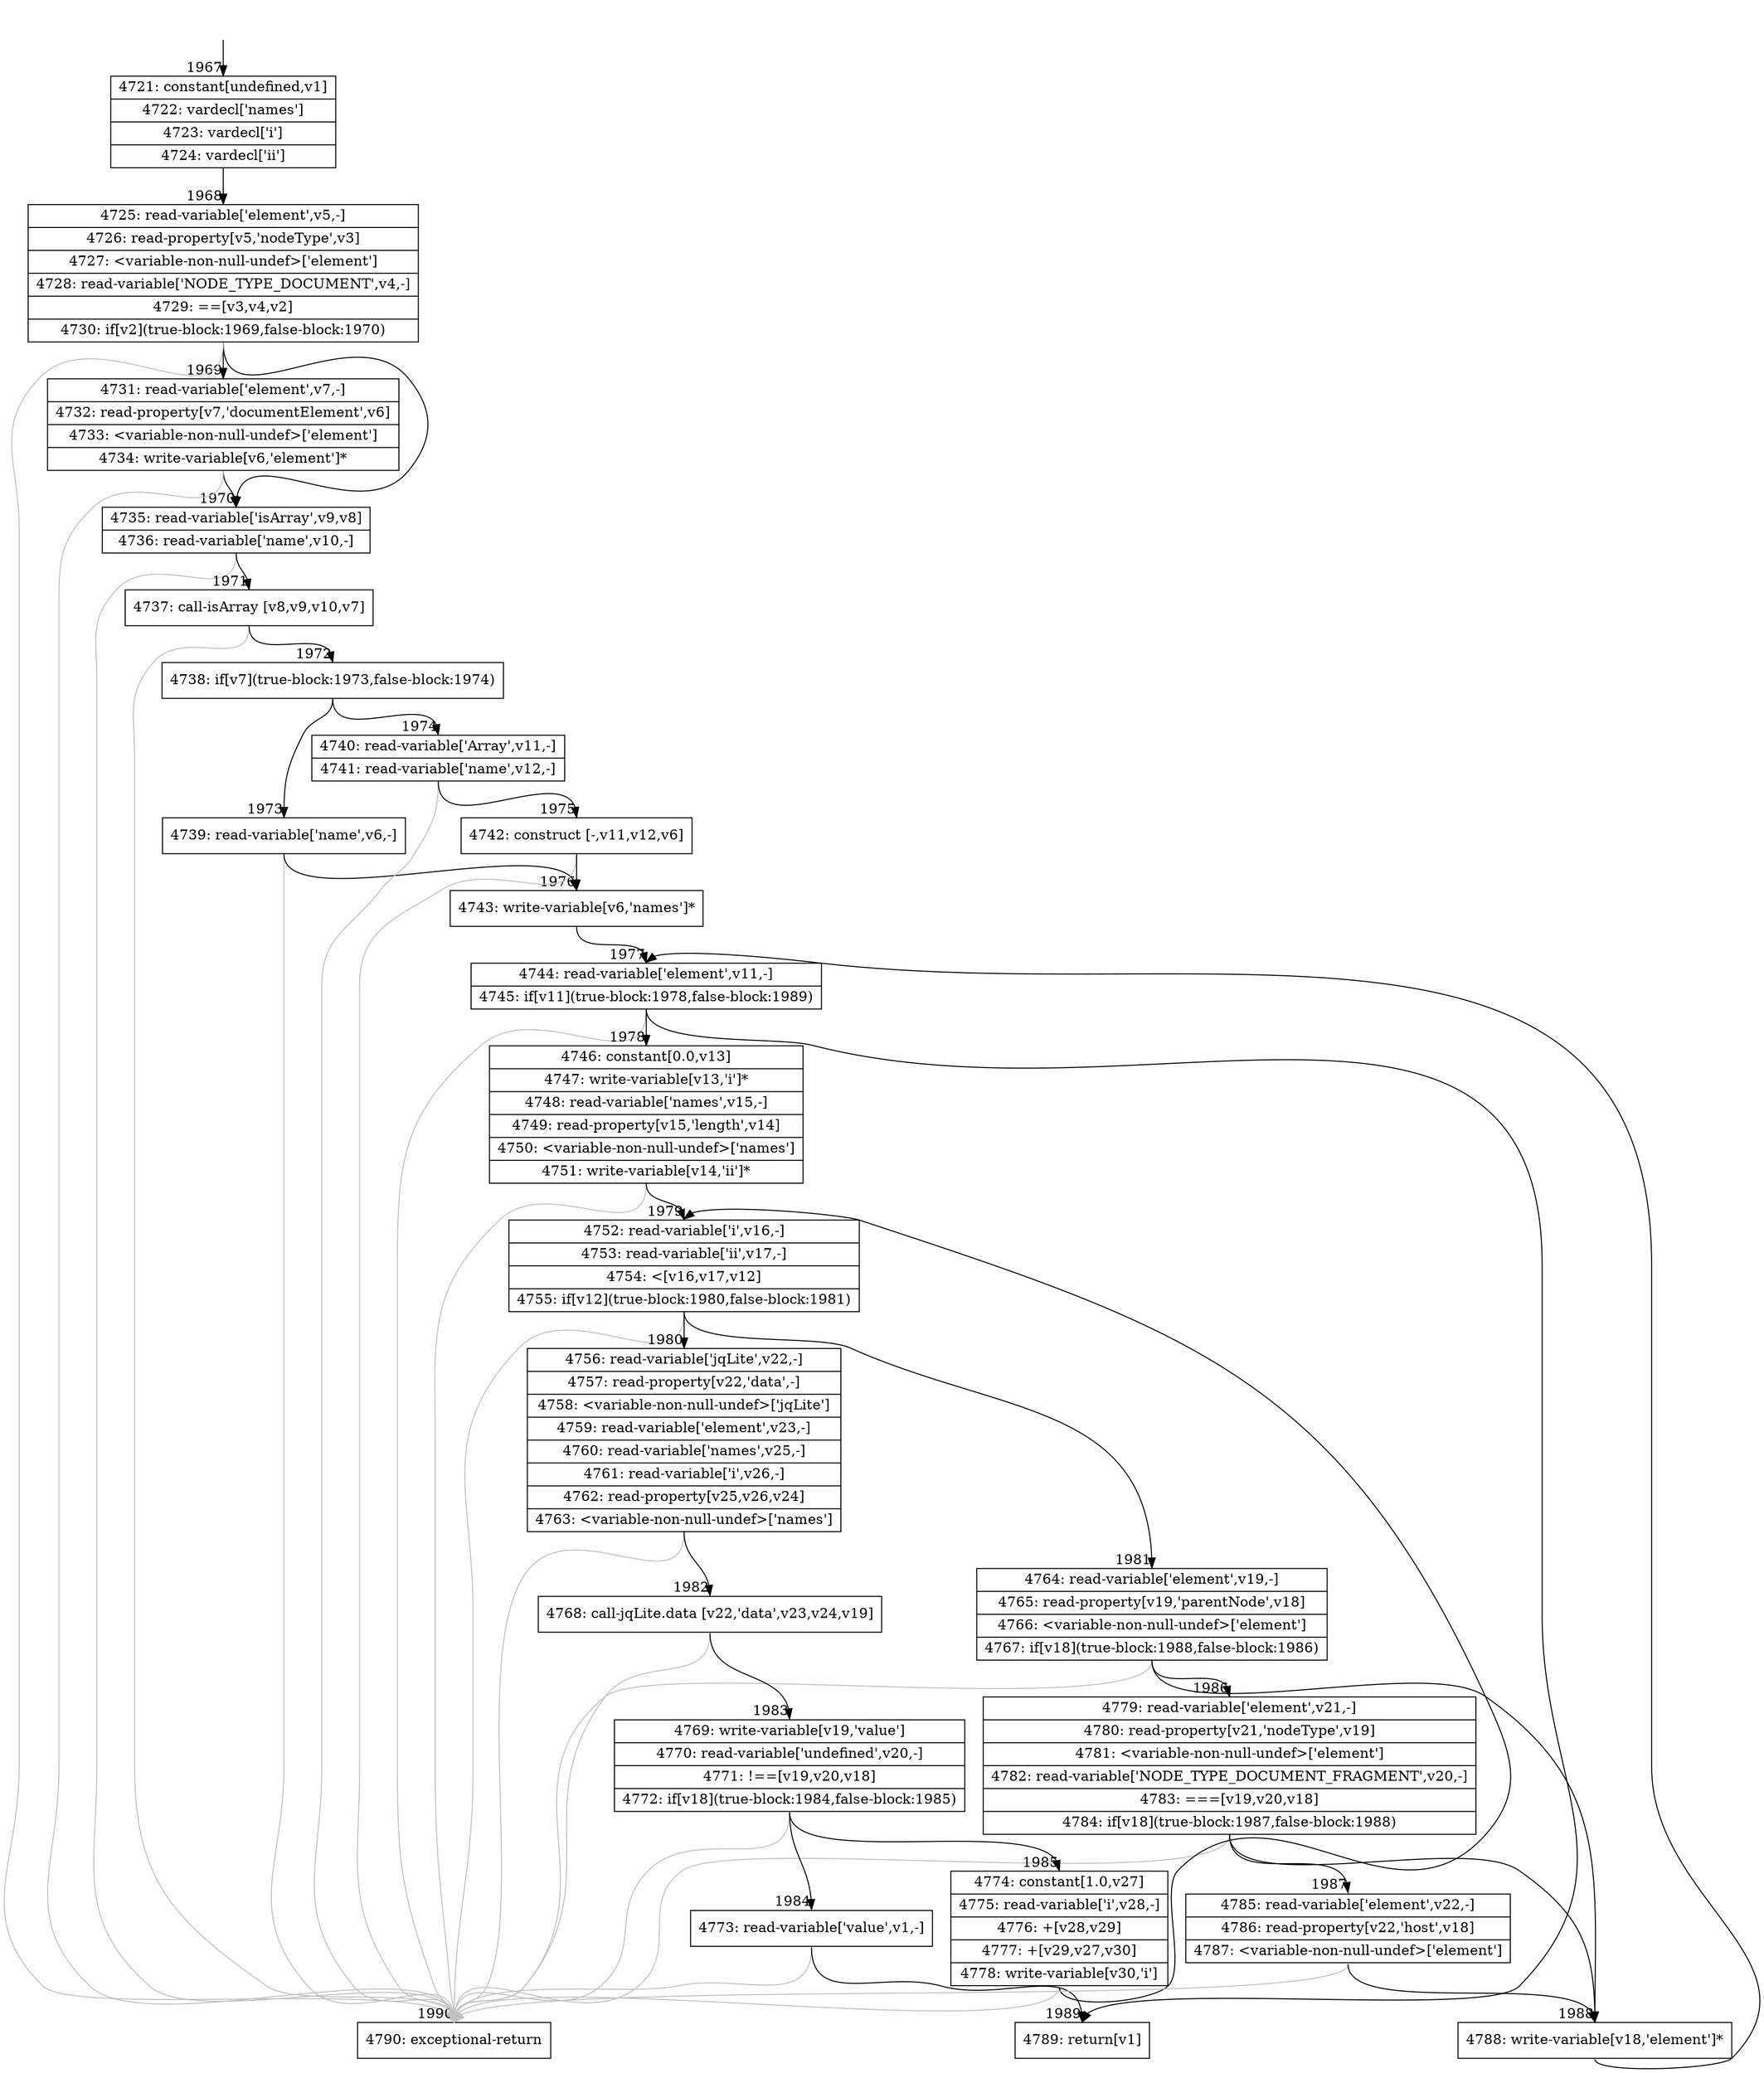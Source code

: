 digraph {
rankdir="TD"
BB_entry146[shape=none,label=""];
BB_entry146 -> BB1967 [tailport=s, headport=n, headlabel="    1967"]
BB1967 [shape=record label="{4721: constant[undefined,v1]|4722: vardecl['names']|4723: vardecl['i']|4724: vardecl['ii']}" ] 
BB1967 -> BB1968 [tailport=s, headport=n, headlabel="      1968"]
BB1968 [shape=record label="{4725: read-variable['element',v5,-]|4726: read-property[v5,'nodeType',v3]|4727: \<variable-non-null-undef\>['element']|4728: read-variable['NODE_TYPE_DOCUMENT',v4,-]|4729: ==[v3,v4,v2]|4730: if[v2](true-block:1969,false-block:1970)}" ] 
BB1968 -> BB1969 [tailport=s, headport=n, headlabel="      1969"]
BB1968 -> BB1970 [tailport=s, headport=n, headlabel="      1970"]
BB1968 -> BB1990 [tailport=s, headport=n, color=gray, headlabel="      1990"]
BB1969 [shape=record label="{4731: read-variable['element',v7,-]|4732: read-property[v7,'documentElement',v6]|4733: \<variable-non-null-undef\>['element']|4734: write-variable[v6,'element']*}" ] 
BB1969 -> BB1970 [tailport=s, headport=n]
BB1969 -> BB1990 [tailport=s, headport=n, color=gray]
BB1970 [shape=record label="{4735: read-variable['isArray',v9,v8]|4736: read-variable['name',v10,-]}" ] 
BB1970 -> BB1971 [tailport=s, headport=n, headlabel="      1971"]
BB1970 -> BB1990 [tailport=s, headport=n, color=gray]
BB1971 [shape=record label="{4737: call-isArray [v8,v9,v10,v7]}" ] 
BB1971 -> BB1972 [tailport=s, headport=n, headlabel="      1972"]
BB1971 -> BB1990 [tailport=s, headport=n, color=gray]
BB1972 [shape=record label="{4738: if[v7](true-block:1973,false-block:1974)}" ] 
BB1972 -> BB1973 [tailport=s, headport=n, headlabel="      1973"]
BB1972 -> BB1974 [tailport=s, headport=n, headlabel="      1974"]
BB1973 [shape=record label="{4739: read-variable['name',v6,-]}" ] 
BB1973 -> BB1976 [tailport=s, headport=n, headlabel="      1976"]
BB1973 -> BB1990 [tailport=s, headport=n, color=gray]
BB1974 [shape=record label="{4740: read-variable['Array',v11,-]|4741: read-variable['name',v12,-]}" ] 
BB1974 -> BB1975 [tailport=s, headport=n, headlabel="      1975"]
BB1974 -> BB1990 [tailport=s, headport=n, color=gray]
BB1975 [shape=record label="{4742: construct [-,v11,v12,v6]}" ] 
BB1975 -> BB1976 [tailport=s, headport=n]
BB1975 -> BB1990 [tailport=s, headport=n, color=gray]
BB1976 [shape=record label="{4743: write-variable[v6,'names']*}" ] 
BB1976 -> BB1977 [tailport=s, headport=n, headlabel="      1977"]
BB1977 [shape=record label="{4744: read-variable['element',v11,-]|4745: if[v11](true-block:1978,false-block:1989)}" ] 
BB1977 -> BB1978 [tailport=s, headport=n, headlabel="      1978"]
BB1977 -> BB1989 [tailport=s, headport=n, headlabel="      1989"]
BB1977 -> BB1990 [tailport=s, headport=n, color=gray]
BB1978 [shape=record label="{4746: constant[0.0,v13]|4747: write-variable[v13,'i']*|4748: read-variable['names',v15,-]|4749: read-property[v15,'length',v14]|4750: \<variable-non-null-undef\>['names']|4751: write-variable[v14,'ii']*}" ] 
BB1978 -> BB1979 [tailport=s, headport=n, headlabel="      1979"]
BB1978 -> BB1990 [tailport=s, headport=n, color=gray]
BB1979 [shape=record label="{4752: read-variable['i',v16,-]|4753: read-variable['ii',v17,-]|4754: \<[v16,v17,v12]|4755: if[v12](true-block:1980,false-block:1981)}" ] 
BB1979 -> BB1980 [tailport=s, headport=n, headlabel="      1980"]
BB1979 -> BB1981 [tailport=s, headport=n, headlabel="      1981"]
BB1979 -> BB1990 [tailport=s, headport=n, color=gray]
BB1980 [shape=record label="{4756: read-variable['jqLite',v22,-]|4757: read-property[v22,'data',-]|4758: \<variable-non-null-undef\>['jqLite']|4759: read-variable['element',v23,-]|4760: read-variable['names',v25,-]|4761: read-variable['i',v26,-]|4762: read-property[v25,v26,v24]|4763: \<variable-non-null-undef\>['names']}" ] 
BB1980 -> BB1982 [tailport=s, headport=n, headlabel="      1982"]
BB1980 -> BB1990 [tailport=s, headport=n, color=gray]
BB1981 [shape=record label="{4764: read-variable['element',v19,-]|4765: read-property[v19,'parentNode',v18]|4766: \<variable-non-null-undef\>['element']|4767: if[v18](true-block:1988,false-block:1986)}" ] 
BB1981 -> BB1988 [tailport=s, headport=n, headlabel="      1988"]
BB1981 -> BB1986 [tailport=s, headport=n, headlabel="      1986"]
BB1981 -> BB1990 [tailport=s, headport=n, color=gray]
BB1982 [shape=record label="{4768: call-jqLite.data [v22,'data',v23,v24,v19]}" ] 
BB1982 -> BB1983 [tailport=s, headport=n, headlabel="      1983"]
BB1982 -> BB1990 [tailport=s, headport=n, color=gray]
BB1983 [shape=record label="{4769: write-variable[v19,'value']|4770: read-variable['undefined',v20,-]|4771: !==[v19,v20,v18]|4772: if[v18](true-block:1984,false-block:1985)}" ] 
BB1983 -> BB1984 [tailport=s, headport=n, headlabel="      1984"]
BB1983 -> BB1985 [tailport=s, headport=n, headlabel="      1985"]
BB1983 -> BB1990 [tailport=s, headport=n, color=gray]
BB1984 [shape=record label="{4773: read-variable['value',v1,-]}" ] 
BB1984 -> BB1989 [tailport=s, headport=n]
BB1984 -> BB1990 [tailport=s, headport=n, color=gray]
BB1985 [shape=record label="{4774: constant[1.0,v27]|4775: read-variable['i',v28,-]|4776: +[v28,v29]|4777: +[v29,v27,v30]|4778: write-variable[v30,'i']}" ] 
BB1985 -> BB1979 [tailport=s, headport=n]
BB1985 -> BB1990 [tailport=s, headport=n, color=gray]
BB1986 [shape=record label="{4779: read-variable['element',v21,-]|4780: read-property[v21,'nodeType',v19]|4781: \<variable-non-null-undef\>['element']|4782: read-variable['NODE_TYPE_DOCUMENT_FRAGMENT',v20,-]|4783: ===[v19,v20,v18]|4784: if[v18](true-block:1987,false-block:1988)}" ] 
BB1986 -> BB1988 [tailport=s, headport=n]
BB1986 -> BB1987 [tailport=s, headport=n, headlabel="      1987"]
BB1986 -> BB1990 [tailport=s, headport=n, color=gray]
BB1987 [shape=record label="{4785: read-variable['element',v22,-]|4786: read-property[v22,'host',v18]|4787: \<variable-non-null-undef\>['element']}" ] 
BB1987 -> BB1988 [tailport=s, headport=n]
BB1987 -> BB1990 [tailport=s, headport=n, color=gray]
BB1988 [shape=record label="{4788: write-variable[v18,'element']*}" ] 
BB1988 -> BB1977 [tailport=s, headport=n]
BB1989 [shape=record label="{4789: return[v1]}" ] 
BB1990 [shape=record label="{4790: exceptional-return}" ] 
//#$~ 2957
}

